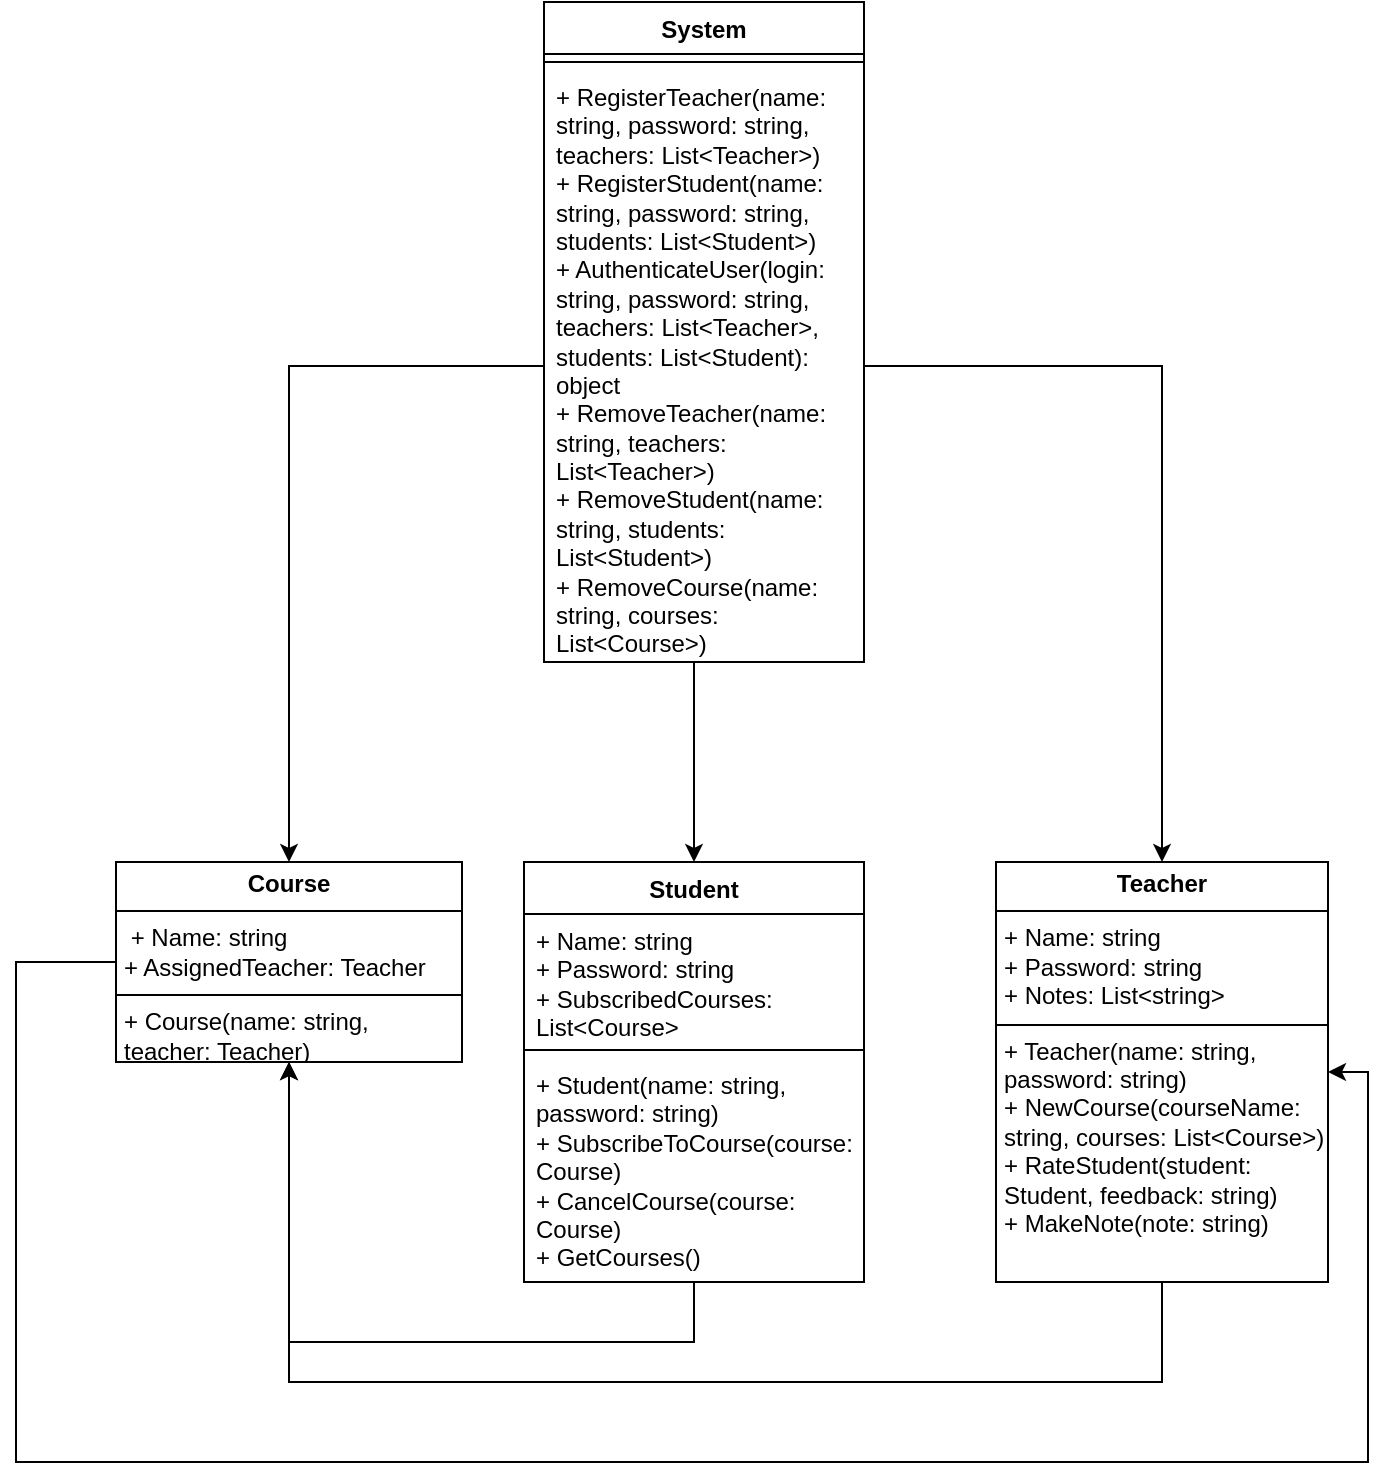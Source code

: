<mxfile version="25.0.2">
  <diagram name="Страница — 1" id="sZh0EN6hKkNNVpzxl-IB">
    <mxGraphModel dx="524" dy="2395" grid="1" gridSize="10" guides="1" tooltips="1" connect="1" arrows="1" fold="1" page="1" pageScale="1" pageWidth="827" pageHeight="1169" math="0" shadow="0">
      <root>
        <mxCell id="0" />
        <mxCell id="1" parent="0" />
        <mxCell id="3_emPoVOIaigbRrFIrpy-18" style="edgeStyle=orthogonalEdgeStyle;rounded=0;orthogonalLoop=1;jettySize=auto;html=1;entryX=1;entryY=0.5;entryDx=0;entryDy=0;" edge="1" parent="1" source="3_emPoVOIaigbRrFIrpy-3" target="3_emPoVOIaigbRrFIrpy-4">
          <mxGeometry relative="1" as="geometry">
            <Array as="points">
              <mxPoint x="70" y="190" />
              <mxPoint x="70" y="440" />
              <mxPoint x="746" y="440" />
              <mxPoint x="746" y="245" />
            </Array>
          </mxGeometry>
        </mxCell>
        <mxCell id="3_emPoVOIaigbRrFIrpy-3" value="&lt;p style=&quot;margin:0px;margin-top:4px;text-align:center;&quot;&gt;&lt;b&gt;Course&lt;/b&gt;&lt;/p&gt;&lt;hr size=&quot;1&quot; style=&quot;border-style:solid;&quot;&gt;&lt;p style=&quot;margin:0px;margin-left:4px;&quot;&gt;&amp;nbsp;+ Name: string&lt;br/&gt;    + AssignedTeacher: Teacher&lt;br&gt;&lt;/p&gt;&lt;hr size=&quot;1&quot; style=&quot;border-style:solid;&quot;&gt;&lt;p style=&quot;margin:0px;margin-left:4px;&quot;&gt;    + Course(name: string, teacher: Teacher)&lt;br/&gt;&lt;/p&gt;" style="verticalAlign=top;align=left;overflow=fill;html=1;whiteSpace=wrap;" vertex="1" parent="1">
          <mxGeometry x="120" y="140" width="173" height="100" as="geometry" />
        </mxCell>
        <mxCell id="3_emPoVOIaigbRrFIrpy-17" style="edgeStyle=orthogonalEdgeStyle;rounded=0;orthogonalLoop=1;jettySize=auto;html=1;entryX=0.5;entryY=1;entryDx=0;entryDy=0;" edge="1" parent="1" source="3_emPoVOIaigbRrFIrpy-4" target="3_emPoVOIaigbRrFIrpy-3">
          <mxGeometry relative="1" as="geometry">
            <Array as="points">
              <mxPoint x="643" y="400" />
              <mxPoint x="207" y="400" />
            </Array>
          </mxGeometry>
        </mxCell>
        <mxCell id="3_emPoVOIaigbRrFIrpy-4" value="&lt;p style=&quot;margin:0px;margin-top:4px;text-align:center;&quot;&gt;&lt;b&gt;Teacher&lt;/b&gt;&lt;/p&gt;&lt;hr size=&quot;1&quot; style=&quot;border-style:solid;&quot;&gt;&lt;p style=&quot;margin:0px;margin-left:4px;&quot;&gt;+ Name: string&amp;nbsp;&lt;/p&gt;&lt;p style=&quot;margin:0px;margin-left:4px;&quot;&gt;+ Password: string&amp;nbsp;&lt;/p&gt;&lt;p style=&quot;margin:0px;margin-left:4px;&quot;&gt;+ Notes: List&amp;lt;string&amp;gt;&lt;/p&gt;&lt;hr size=&quot;1&quot; style=&quot;border-style:solid;&quot;&gt;&lt;p style=&quot;margin:0px;margin-left:4px;&quot;&gt;+ Teacher(name: string, password: string)&amp;nbsp;&lt;/p&gt;&lt;p style=&quot;margin:0px;margin-left:4px;&quot;&gt;+ NewCourse(courseName: string, courses: List&amp;lt;Course&amp;gt;)&lt;br/&gt;    + RateStudent(student: Student, feedback: string)&amp;nbsp;&lt;/p&gt;&lt;p style=&quot;margin:0px;margin-left:4px;&quot;&gt;+ MakeNote(note: string)&lt;br/&gt;&lt;/p&gt;" style="verticalAlign=top;align=left;overflow=fill;html=1;whiteSpace=wrap;" vertex="1" parent="1">
          <mxGeometry x="560" y="140" width="166" height="210" as="geometry" />
        </mxCell>
        <mxCell id="3_emPoVOIaigbRrFIrpy-16" style="edgeStyle=orthogonalEdgeStyle;rounded=0;orthogonalLoop=1;jettySize=auto;html=1;entryX=0.5;entryY=1;entryDx=0;entryDy=0;" edge="1" parent="1" source="3_emPoVOIaigbRrFIrpy-5" target="3_emPoVOIaigbRrFIrpy-3">
          <mxGeometry relative="1" as="geometry">
            <Array as="points">
              <mxPoint x="409" y="380" />
              <mxPoint x="206" y="380" />
            </Array>
          </mxGeometry>
        </mxCell>
        <mxCell id="3_emPoVOIaigbRrFIrpy-5" value="Student" style="swimlane;fontStyle=1;align=center;verticalAlign=top;childLayout=stackLayout;horizontal=1;startSize=26;horizontalStack=0;resizeParent=1;resizeParentMax=0;resizeLast=0;collapsible=1;marginBottom=0;whiteSpace=wrap;html=1;" vertex="1" parent="1">
          <mxGeometry x="324" y="140" width="170" height="210" as="geometry" />
        </mxCell>
        <mxCell id="3_emPoVOIaigbRrFIrpy-6" value="    + Name: string&lt;br/&gt;    + Password: string&lt;br/&gt;    + SubscribedCourses: List&amp;lt;Course&amp;gt;" style="text;strokeColor=none;fillColor=none;align=left;verticalAlign=top;spacingLeft=4;spacingRight=4;overflow=hidden;rotatable=0;points=[[0,0.5],[1,0.5]];portConstraint=eastwest;whiteSpace=wrap;html=1;" vertex="1" parent="3_emPoVOIaigbRrFIrpy-5">
          <mxGeometry y="26" width="170" height="64" as="geometry" />
        </mxCell>
        <mxCell id="3_emPoVOIaigbRrFIrpy-7" value="" style="line;strokeWidth=1;fillColor=none;align=left;verticalAlign=middle;spacingTop=-1;spacingLeft=3;spacingRight=3;rotatable=0;labelPosition=right;points=[];portConstraint=eastwest;strokeColor=inherit;" vertex="1" parent="3_emPoVOIaigbRrFIrpy-5">
          <mxGeometry y="90" width="170" height="8" as="geometry" />
        </mxCell>
        <mxCell id="3_emPoVOIaigbRrFIrpy-8" value="    + Student(name: string, password: string)&lt;br/&gt;    + SubscribeToCourse(course: Course)&amp;nbsp;&lt;div&gt;+ CancelCourse(course: Course)&amp;nbsp;&lt;/div&gt;&lt;div&gt;+ GetCourses()&lt;/div&gt;" style="text;strokeColor=none;fillColor=none;align=left;verticalAlign=top;spacingLeft=4;spacingRight=4;overflow=hidden;rotatable=0;points=[[0,0.5],[1,0.5]];portConstraint=eastwest;whiteSpace=wrap;html=1;" vertex="1" parent="3_emPoVOIaigbRrFIrpy-5">
          <mxGeometry y="98" width="170" height="112" as="geometry" />
        </mxCell>
        <mxCell id="3_emPoVOIaigbRrFIrpy-9" value="System" style="swimlane;fontStyle=1;align=center;verticalAlign=top;childLayout=stackLayout;horizontal=1;startSize=26;horizontalStack=0;resizeParent=1;resizeParentMax=0;resizeLast=0;collapsible=1;marginBottom=0;whiteSpace=wrap;html=1;" vertex="1" parent="1">
          <mxGeometry x="334" y="-290" width="160" height="330" as="geometry" />
        </mxCell>
        <mxCell id="3_emPoVOIaigbRrFIrpy-11" value="" style="line;strokeWidth=1;fillColor=none;align=left;verticalAlign=middle;spacingTop=-1;spacingLeft=3;spacingRight=3;rotatable=0;labelPosition=right;points=[];portConstraint=eastwest;strokeColor=inherit;" vertex="1" parent="3_emPoVOIaigbRrFIrpy-9">
          <mxGeometry y="26" width="160" height="8" as="geometry" />
        </mxCell>
        <mxCell id="3_emPoVOIaigbRrFIrpy-12" value="+ RegisterTeacher(name: string, password: string, teachers: List&amp;lt;Teacher&amp;gt;)&lt;br/&gt;    + RegisterStudent(name: string, password: string, students: List&amp;lt;Student&amp;gt;)&lt;br/&gt;    + AuthenticateUser(login: string, password: string, teachers: List&amp;lt;Teacher&amp;gt;, students: List&amp;lt;Student): object&lt;br/&gt;    + RemoveTeacher(name: string, teachers: List&amp;lt;Teacher&amp;gt;)&lt;br/&gt;    + RemoveStudent(name: string, students: List&amp;lt;Student&amp;gt;)&lt;br/&gt;    + RemoveCourse(name: string, courses: List&amp;lt;Course&amp;gt;)" style="text;strokeColor=none;fillColor=none;align=left;verticalAlign=top;spacingLeft=4;spacingRight=4;overflow=hidden;rotatable=0;points=[[0,0.5],[1,0.5]];portConstraint=eastwest;whiteSpace=wrap;html=1;" vertex="1" parent="3_emPoVOIaigbRrFIrpy-9">
          <mxGeometry y="34" width="160" height="296" as="geometry" />
        </mxCell>
        <mxCell id="3_emPoVOIaigbRrFIrpy-13" style="edgeStyle=orthogonalEdgeStyle;rounded=0;orthogonalLoop=1;jettySize=auto;html=1;entryX=0.5;entryY=0;entryDx=0;entryDy=0;" edge="1" parent="1" source="3_emPoVOIaigbRrFIrpy-12" target="3_emPoVOIaigbRrFIrpy-5">
          <mxGeometry relative="1" as="geometry">
            <Array as="points">
              <mxPoint x="414" y="20" />
              <mxPoint x="414" y="20" />
            </Array>
          </mxGeometry>
        </mxCell>
        <mxCell id="3_emPoVOIaigbRrFIrpy-14" style="edgeStyle=orthogonalEdgeStyle;rounded=0;orthogonalLoop=1;jettySize=auto;html=1;entryX=0.5;entryY=0;entryDx=0;entryDy=0;" edge="1" parent="1" source="3_emPoVOIaigbRrFIrpy-12" target="3_emPoVOIaigbRrFIrpy-3">
          <mxGeometry relative="1" as="geometry" />
        </mxCell>
        <mxCell id="3_emPoVOIaigbRrFIrpy-15" style="edgeStyle=orthogonalEdgeStyle;rounded=0;orthogonalLoop=1;jettySize=auto;html=1;entryX=0.5;entryY=0;entryDx=0;entryDy=0;" edge="1" parent="1" source="3_emPoVOIaigbRrFIrpy-12" target="3_emPoVOIaigbRrFIrpy-4">
          <mxGeometry relative="1" as="geometry" />
        </mxCell>
      </root>
    </mxGraphModel>
  </diagram>
</mxfile>
